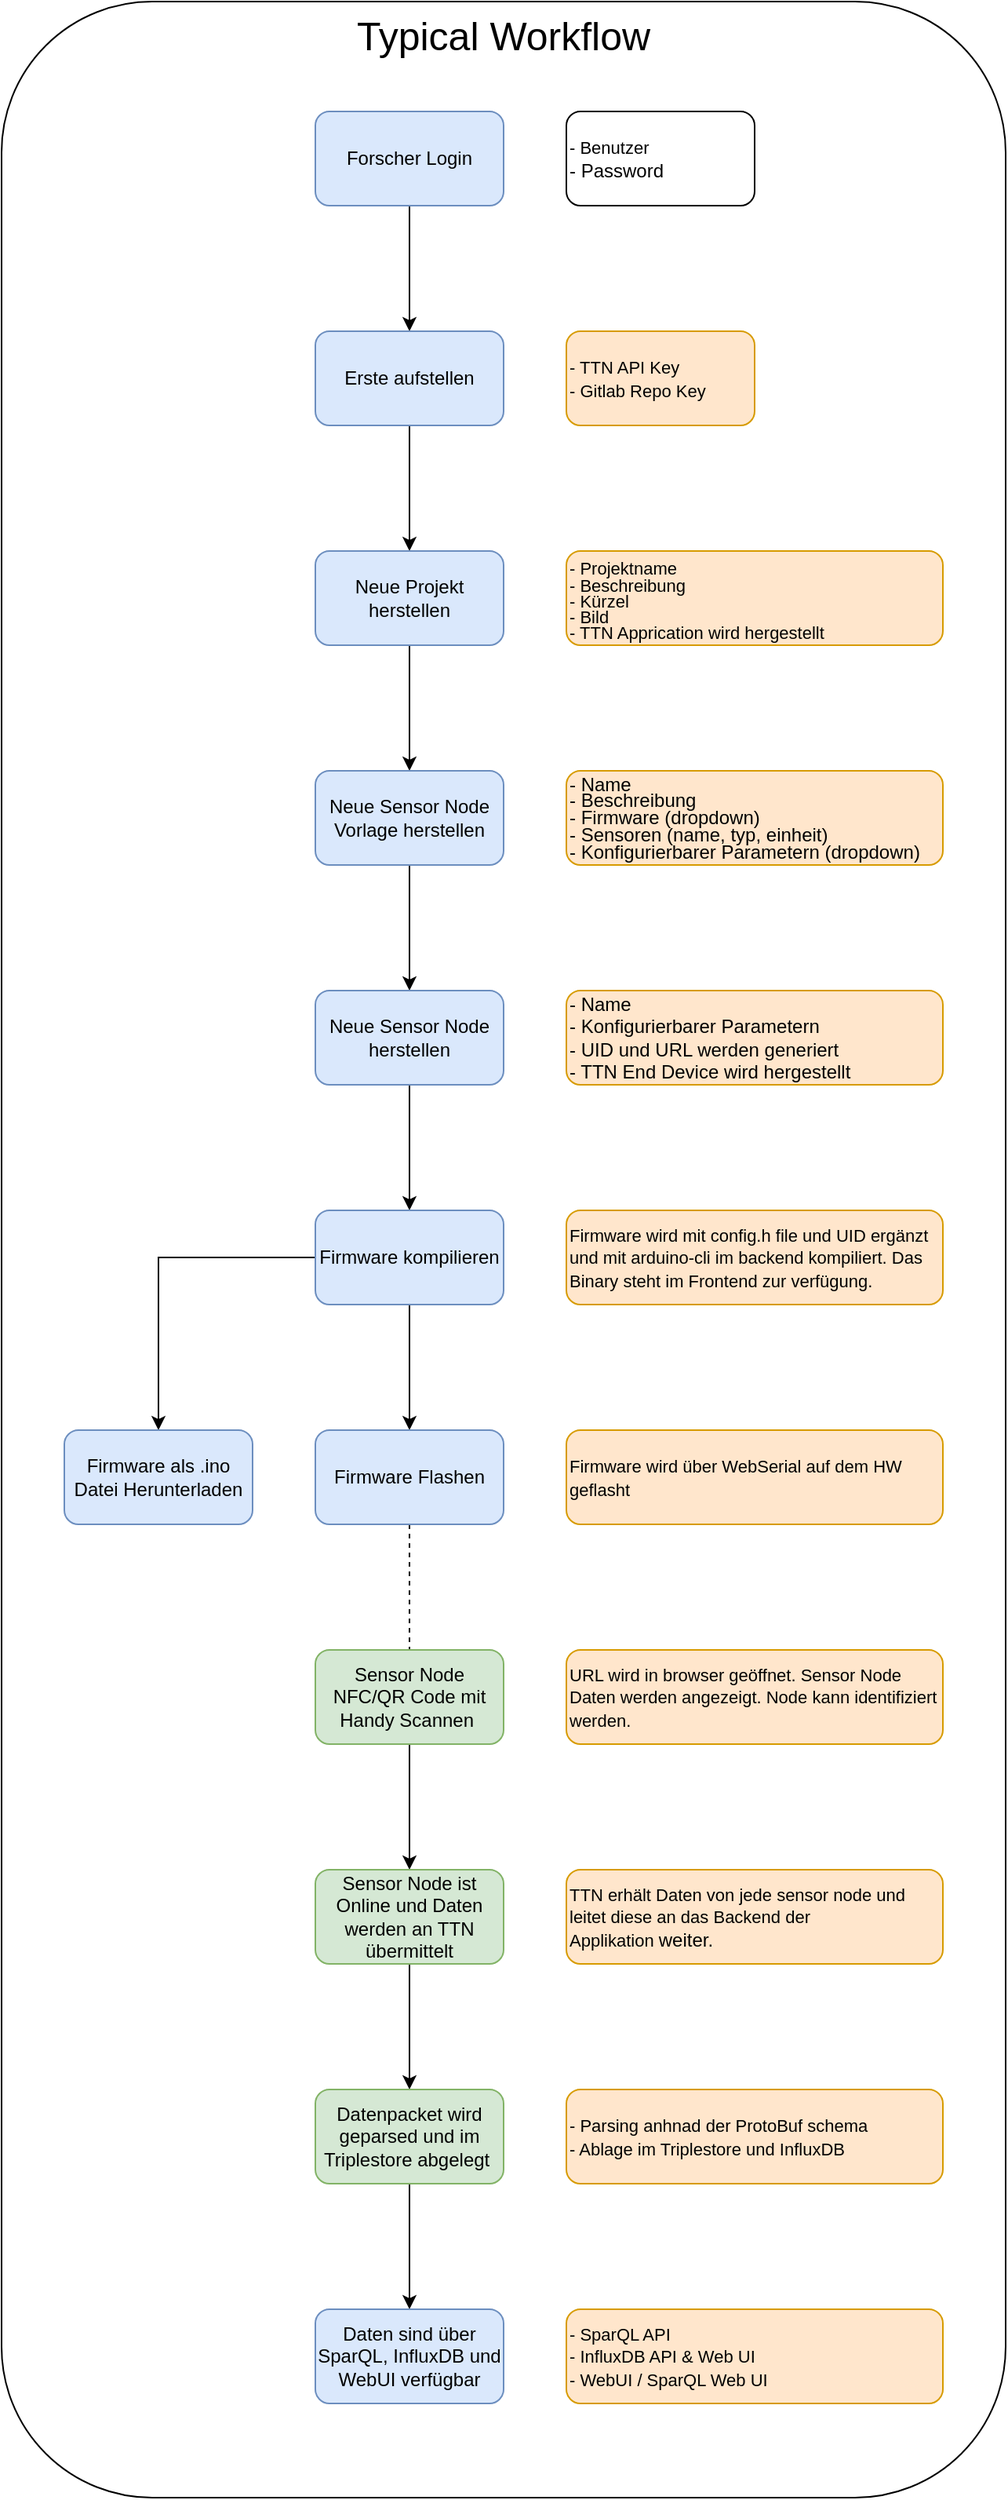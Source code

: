 <mxfile version="21.6.1" type="device">
  <diagram name="Page-1" id="B0liYfvt0YTKg2CTTu5m">
    <mxGraphModel dx="984" dy="1506" grid="1" gridSize="10" guides="1" tooltips="1" connect="1" arrows="1" fold="1" page="1" pageScale="1" pageWidth="1169" pageHeight="827" math="0" shadow="0">
      <root>
        <mxCell id="0" />
        <mxCell id="1" parent="0" />
        <mxCell id="hOuclGLYZknApy_PcMDm-1" value="&lt;font style=&quot;font-size: 25px;&quot;&gt;Typical Workflow&lt;/font&gt;" style="rounded=1;whiteSpace=wrap;html=1;verticalAlign=top;" vertex="1" parent="1">
          <mxGeometry y="-310" width="640" height="1590" as="geometry" />
        </mxCell>
        <mxCell id="8NKRSQqxYap2c9m0BW01-7" value="" style="edgeStyle=orthogonalEdgeStyle;rounded=0;orthogonalLoop=1;jettySize=auto;html=1;" parent="1" source="8NKRSQqxYap2c9m0BW01-5" target="8NKRSQqxYap2c9m0BW01-6" edge="1">
          <mxGeometry relative="1" as="geometry" />
        </mxCell>
        <mxCell id="8NKRSQqxYap2c9m0BW01-17" value="" style="edgeStyle=orthogonalEdgeStyle;rounded=0;orthogonalLoop=1;jettySize=auto;html=1;startArrow=classic;startFill=1;endArrow=none;endFill=0;" parent="1" source="8NKRSQqxYap2c9m0BW01-5" target="8NKRSQqxYap2c9m0BW01-16" edge="1">
          <mxGeometry relative="1" as="geometry" />
        </mxCell>
        <mxCell id="8NKRSQqxYap2c9m0BW01-5" value="Neue Projekt herstellen" style="rounded=1;whiteSpace=wrap;html=1;fillColor=#dae8fc;strokeColor=#6c8ebf;" parent="1" vertex="1">
          <mxGeometry x="200" y="40" width="120" height="60" as="geometry" />
        </mxCell>
        <mxCell id="8NKRSQqxYap2c9m0BW01-9" value="" style="edgeStyle=orthogonalEdgeStyle;rounded=0;orthogonalLoop=1;jettySize=auto;html=1;" parent="1" source="8NKRSQqxYap2c9m0BW01-6" target="8NKRSQqxYap2c9m0BW01-8" edge="1">
          <mxGeometry relative="1" as="geometry" />
        </mxCell>
        <mxCell id="8NKRSQqxYap2c9m0BW01-6" value="Neue Sensor Node Vorlage herstellen" style="whiteSpace=wrap;html=1;rounded=1;fillColor=#dae8fc;strokeColor=#6c8ebf;" parent="1" vertex="1">
          <mxGeometry x="200" y="180" width="120" height="60" as="geometry" />
        </mxCell>
        <mxCell id="8NKRSQqxYap2c9m0BW01-24" value="" style="edgeStyle=orthogonalEdgeStyle;rounded=0;orthogonalLoop=1;jettySize=auto;html=1;" parent="1" source="8NKRSQqxYap2c9m0BW01-8" target="8NKRSQqxYap2c9m0BW01-23" edge="1">
          <mxGeometry relative="1" as="geometry" />
        </mxCell>
        <mxCell id="8NKRSQqxYap2c9m0BW01-8" value="Neue Sensor Node herstellen" style="rounded=1;whiteSpace=wrap;html=1;fillColor=#dae8fc;strokeColor=#6c8ebf;" parent="1" vertex="1">
          <mxGeometry x="200" y="320" width="120" height="60" as="geometry" />
        </mxCell>
        <mxCell id="8NKRSQqxYap2c9m0BW01-12" value="&lt;font style=&quot;font-size: 11px;&quot;&gt;- Projektname&lt;br&gt;&lt;/font&gt;&lt;div style=&quot;font-size: 11px; line-height: 90%;&quot;&gt;&lt;span style=&quot;background-color: initial;&quot;&gt;&lt;font style=&quot;font-size: 11px;&quot;&gt;- Beschreibung&lt;/font&gt;&lt;/span&gt;&lt;/div&gt;&lt;div style=&quot;font-size: 11px; line-height: 90%;&quot;&gt;- Kürzel&lt;/div&gt;&lt;div style=&quot;font-size: 11px; line-height: 90%;&quot;&gt;- Bild&lt;/div&gt;&lt;div style=&quot;font-size: 11px; line-height: 90%;&quot;&gt;- TTN Apprication wird hergestellt&lt;/div&gt;" style="rounded=1;whiteSpace=wrap;html=1;align=left;fillColor=#ffe6cc;strokeColor=#d79b00;" parent="1" vertex="1">
          <mxGeometry x="360" y="40" width="240" height="60" as="geometry" />
        </mxCell>
        <mxCell id="8NKRSQqxYap2c9m0BW01-13" value="&lt;p style=&quot;line-height: 90%;&quot;&gt;&lt;font style=&quot;font-size: 12px;&quot;&gt;- Name&lt;br&gt;- Beschreibung&lt;br&gt;- Firmware (dropdown)&lt;br&gt;- Sensoren (name, typ, einheit)&lt;br&gt;- Konfigurierbarer Parametern (dropdown)&lt;/font&gt;&lt;/p&gt;" style="rounded=1;whiteSpace=wrap;html=1;align=left;fillColor=#ffe6cc;strokeColor=#d79b00;" parent="1" vertex="1">
          <mxGeometry x="360" y="180" width="240" height="60" as="geometry" />
        </mxCell>
        <mxCell id="8NKRSQqxYap2c9m0BW01-19" value="" style="edgeStyle=orthogonalEdgeStyle;rounded=0;orthogonalLoop=1;jettySize=auto;html=1;startArrow=classic;startFill=1;endArrow=none;endFill=0;" parent="1" source="8NKRSQqxYap2c9m0BW01-16" target="8NKRSQqxYap2c9m0BW01-18" edge="1">
          <mxGeometry relative="1" as="geometry" />
        </mxCell>
        <mxCell id="8NKRSQqxYap2c9m0BW01-16" value="Erste aufstellen" style="rounded=1;whiteSpace=wrap;html=1;fillColor=#dae8fc;strokeColor=#6c8ebf;" parent="1" vertex="1">
          <mxGeometry x="200" y="-100" width="120" height="60" as="geometry" />
        </mxCell>
        <mxCell id="8NKRSQqxYap2c9m0BW01-18" value="Forscher Login" style="rounded=1;whiteSpace=wrap;html=1;fillColor=#dae8fc;strokeColor=#6c8ebf;" parent="1" vertex="1">
          <mxGeometry x="200" y="-240" width="120" height="60" as="geometry" />
        </mxCell>
        <mxCell id="8NKRSQqxYap2c9m0BW01-20" value="&lt;span style=&quot;font-size: 11px;&quot;&gt;- TTN API Key&lt;br&gt;- Gitlab Repo Key&lt;br&gt;&lt;/span&gt;" style="rounded=1;whiteSpace=wrap;html=1;align=left;fillColor=#ffe6cc;strokeColor=#d79b00;" parent="1" vertex="1">
          <mxGeometry x="360" y="-100" width="120" height="60" as="geometry" />
        </mxCell>
        <mxCell id="8NKRSQqxYap2c9m0BW01-21" value="&lt;span style=&quot;font-size: 11px;&quot;&gt;- Benutzer&lt;br&gt;&lt;/span&gt;- Password" style="rounded=1;whiteSpace=wrap;html=1;align=left;" parent="1" vertex="1">
          <mxGeometry x="360" y="-240" width="120" height="60" as="geometry" />
        </mxCell>
        <mxCell id="8NKRSQqxYap2c9m0BW01-28" value="" style="edgeStyle=orthogonalEdgeStyle;rounded=0;orthogonalLoop=1;jettySize=auto;html=1;" parent="1" source="8NKRSQqxYap2c9m0BW01-23" target="8NKRSQqxYap2c9m0BW01-27" edge="1">
          <mxGeometry relative="1" as="geometry" />
        </mxCell>
        <mxCell id="8NKRSQqxYap2c9m0BW01-30" value="" style="edgeStyle=orthogonalEdgeStyle;rounded=0;orthogonalLoop=1;jettySize=auto;html=1;" parent="1" source="8NKRSQqxYap2c9m0BW01-23" target="8NKRSQqxYap2c9m0BW01-29" edge="1">
          <mxGeometry relative="1" as="geometry" />
        </mxCell>
        <mxCell id="8NKRSQqxYap2c9m0BW01-23" value="Firmware kompilieren" style="rounded=1;whiteSpace=wrap;html=1;fillColor=#dae8fc;strokeColor=#6c8ebf;" parent="1" vertex="1">
          <mxGeometry x="200" y="460" width="120" height="60" as="geometry" />
        </mxCell>
        <mxCell id="8NKRSQqxYap2c9m0BW01-25" value="&lt;p style=&quot;line-height: 20%;&quot;&gt;- Name&lt;/p&gt;&lt;p style=&quot;line-height: 20%;&quot;&gt;- Konfigurierbarer Parametern&lt;/p&gt;&lt;p style=&quot;line-height: 20%;&quot;&gt;- UID und URL werden generiert&lt;/p&gt;&lt;p style=&quot;line-height: 20%;&quot;&gt;- TTN End Device wird hergestellt&lt;/p&gt;" style="rounded=1;whiteSpace=wrap;html=1;align=left;fillColor=#ffe6cc;strokeColor=#d79b00;" parent="1" vertex="1">
          <mxGeometry x="360" y="320" width="240" height="60" as="geometry" />
        </mxCell>
        <mxCell id="8NKRSQqxYap2c9m0BW01-26" value="&lt;span style=&quot;font-size: 11px;&quot;&gt;Firmware wird mit config.h file und UID ergänzt und mit arduino-cli im backend kompiliert. Das Binary steht im Frontend zur verfügung.&lt;/span&gt;" style="rounded=1;whiteSpace=wrap;html=1;align=left;fillColor=#ffe6cc;strokeColor=#d79b00;" parent="1" vertex="1">
          <mxGeometry x="360" y="460" width="240" height="60" as="geometry" />
        </mxCell>
        <mxCell id="8NKRSQqxYap2c9m0BW01-27" value="Firmware als .ino Datei Herunterladen" style="rounded=1;whiteSpace=wrap;html=1;fillColor=#dae8fc;strokeColor=#6c8ebf;" parent="1" vertex="1">
          <mxGeometry x="40" y="600" width="120" height="60" as="geometry" />
        </mxCell>
        <mxCell id="8NKRSQqxYap2c9m0BW01-33" value="" style="edgeStyle=orthogonalEdgeStyle;rounded=0;orthogonalLoop=1;jettySize=auto;html=1;dashed=1;endArrow=none;endFill=0;" parent="1" source="8NKRSQqxYap2c9m0BW01-29" target="8NKRSQqxYap2c9m0BW01-32" edge="1">
          <mxGeometry relative="1" as="geometry" />
        </mxCell>
        <mxCell id="8NKRSQqxYap2c9m0BW01-29" value="Firmware Flashen" style="rounded=1;whiteSpace=wrap;html=1;fillColor=#dae8fc;strokeColor=#6c8ebf;" parent="1" vertex="1">
          <mxGeometry x="200" y="600" width="120" height="60" as="geometry" />
        </mxCell>
        <mxCell id="8NKRSQqxYap2c9m0BW01-31" value="&lt;span style=&quot;font-size: 11px;&quot;&gt;Firmware wird über WebSerial auf dem HW geflasht&lt;/span&gt;" style="rounded=1;whiteSpace=wrap;html=1;align=left;fillColor=#ffe6cc;strokeColor=#d79b00;" parent="1" vertex="1">
          <mxGeometry x="360" y="600" width="240" height="60" as="geometry" />
        </mxCell>
        <mxCell id="8NKRSQqxYap2c9m0BW01-36" value="" style="edgeStyle=orthogonalEdgeStyle;rounded=0;orthogonalLoop=1;jettySize=auto;html=1;" parent="1" source="8NKRSQqxYap2c9m0BW01-32" target="8NKRSQqxYap2c9m0BW01-35" edge="1">
          <mxGeometry relative="1" as="geometry" />
        </mxCell>
        <mxCell id="8NKRSQqxYap2c9m0BW01-32" value="Sensor Node NFC/QR Code mit Handy Scannen&amp;nbsp;" style="whiteSpace=wrap;html=1;rounded=1;fillColor=#d5e8d4;strokeColor=#82b366;" parent="1" vertex="1">
          <mxGeometry x="200" y="740" width="120" height="60" as="geometry" />
        </mxCell>
        <mxCell id="8NKRSQqxYap2c9m0BW01-34" value="&lt;span style=&quot;font-size: 11px;&quot;&gt;URL wird in browser geöffnet. Sensor Node Daten werden angezeigt. Node kann identifiziert werden.&lt;/span&gt;" style="rounded=1;whiteSpace=wrap;html=1;align=left;fillColor=#ffe6cc;strokeColor=#d79b00;" parent="1" vertex="1">
          <mxGeometry x="360" y="740" width="240" height="60" as="geometry" />
        </mxCell>
        <mxCell id="8NKRSQqxYap2c9m0BW01-39" value="" style="edgeStyle=orthogonalEdgeStyle;rounded=0;orthogonalLoop=1;jettySize=auto;html=1;" parent="1" source="8NKRSQqxYap2c9m0BW01-35" target="8NKRSQqxYap2c9m0BW01-38" edge="1">
          <mxGeometry relative="1" as="geometry" />
        </mxCell>
        <mxCell id="8NKRSQqxYap2c9m0BW01-35" value="Sensor Node ist Online und Daten werden an TTN übermittelt" style="whiteSpace=wrap;html=1;rounded=1;fillColor=#d5e8d4;strokeColor=#82b366;" parent="1" vertex="1">
          <mxGeometry x="200" y="880" width="120" height="60" as="geometry" />
        </mxCell>
        <mxCell id="8NKRSQqxYap2c9m0BW01-37" value="&lt;span style=&quot;font-size: 11px;&quot;&gt;TTN erhält Daten von jede sensor node und leitet diese an das Backend der Applikation&amp;nbsp;&lt;/span&gt;weiter." style="rounded=1;whiteSpace=wrap;html=1;align=left;fillColor=#ffe6cc;strokeColor=#d79b00;" parent="1" vertex="1">
          <mxGeometry x="360" y="880" width="240" height="60" as="geometry" />
        </mxCell>
        <mxCell id="xuYnujYFgXMgOsugo6h7-2" value="" style="edgeStyle=orthogonalEdgeStyle;rounded=0;orthogonalLoop=1;jettySize=auto;html=1;" parent="1" source="8NKRSQqxYap2c9m0BW01-38" target="xuYnujYFgXMgOsugo6h7-1" edge="1">
          <mxGeometry relative="1" as="geometry" />
        </mxCell>
        <mxCell id="8NKRSQqxYap2c9m0BW01-38" value="Datenpacket wird geparsed und im Triplestore abgelegt&amp;nbsp;" style="whiteSpace=wrap;html=1;rounded=1;fillColor=#d5e8d4;strokeColor=#82b366;" parent="1" vertex="1">
          <mxGeometry x="200" y="1020" width="120" height="60" as="geometry" />
        </mxCell>
        <mxCell id="xuYnujYFgXMgOsugo6h7-1" value="Daten sind über SparQL, InfluxDB und WebUI verfügbar" style="whiteSpace=wrap;html=1;rounded=1;fillColor=#dae8fc;strokeColor=#6c8ebf;" parent="1" vertex="1">
          <mxGeometry x="200" y="1160" width="120" height="60" as="geometry" />
        </mxCell>
        <mxCell id="xuYnujYFgXMgOsugo6h7-3" value="&lt;span style=&quot;font-size: 11px;&quot;&gt;- Parsing anhnad der ProtoBuf schema&lt;br&gt;- Ablage im Triplestore und InfluxDB&lt;br&gt;&lt;/span&gt;" style="rounded=1;whiteSpace=wrap;html=1;align=left;fillColor=#ffe6cc;strokeColor=#d79b00;" parent="1" vertex="1">
          <mxGeometry x="360" y="1020" width="240" height="60" as="geometry" />
        </mxCell>
        <mxCell id="xuYnujYFgXMgOsugo6h7-4" value="&lt;span style=&quot;font-size: 11px;&quot;&gt;- SparQL API&lt;br&gt;- InfluxDB API &amp;amp; Web UI&lt;br&gt;- WebUI / SparQL Web UI&lt;br&gt;&lt;/span&gt;" style="rounded=1;whiteSpace=wrap;html=1;align=left;fillColor=#ffe6cc;strokeColor=#d79b00;" parent="1" vertex="1">
          <mxGeometry x="360" y="1160" width="240" height="60" as="geometry" />
        </mxCell>
      </root>
    </mxGraphModel>
  </diagram>
</mxfile>
